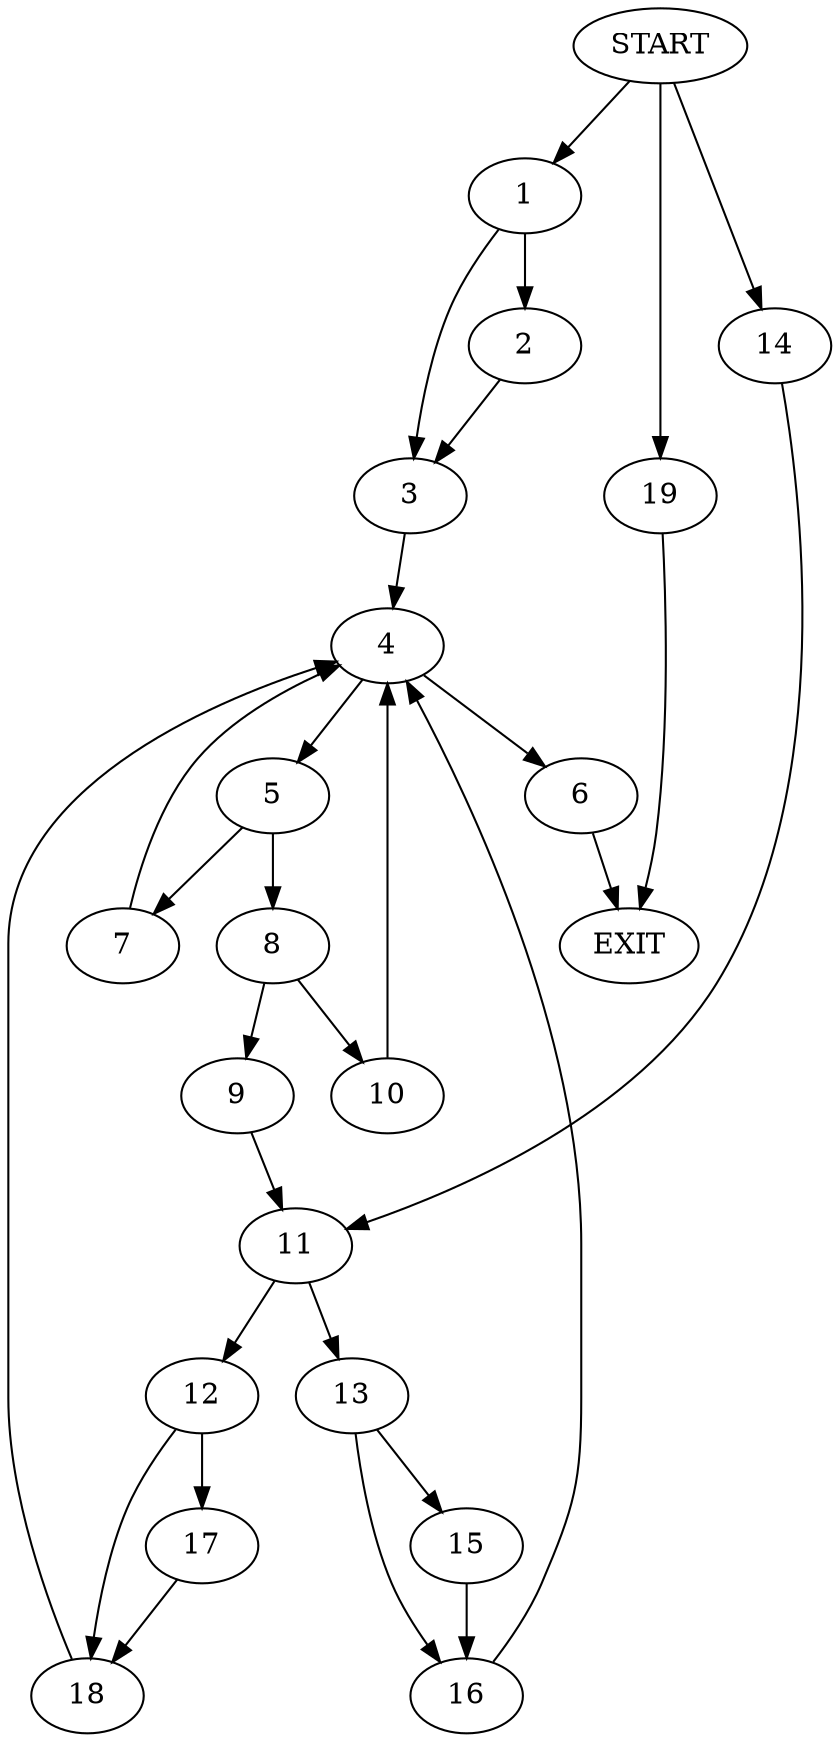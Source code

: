 digraph {
0 [label="START"]
20 [label="EXIT"]
0 -> 1
1 -> 2
1 -> 3
3 -> 4
2 -> 3
4 -> 5
4 -> 6
5 -> 7
5 -> 8
6 -> 20
7 -> 4
8 -> 9
8 -> 10
9 -> 11
10 -> 4
11 -> 12
11 -> 13
0 -> 14
14 -> 11
13 -> 15
13 -> 16
12 -> 17
12 -> 18
17 -> 18
18 -> 4
16 -> 4
15 -> 16
0 -> 19
19 -> 20
}
